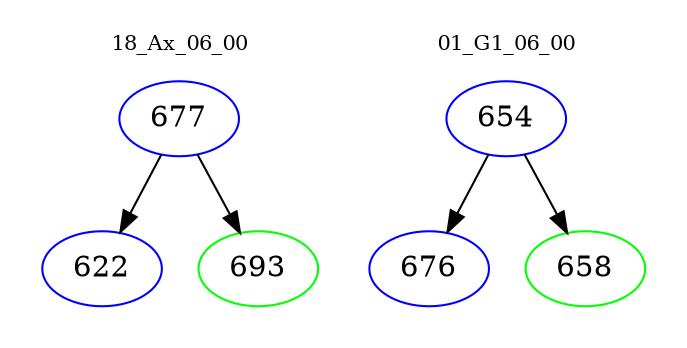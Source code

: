 digraph{
subgraph cluster_0 {
color = white
label = "18_Ax_06_00";
fontsize=10;
T0_677 [label="677", color="blue"]
T0_677 -> T0_622 [color="black"]
T0_622 [label="622", color="blue"]
T0_677 -> T0_693 [color="black"]
T0_693 [label="693", color="green"]
}
subgraph cluster_1 {
color = white
label = "01_G1_06_00";
fontsize=10;
T1_654 [label="654", color="blue"]
T1_654 -> T1_676 [color="black"]
T1_676 [label="676", color="blue"]
T1_654 -> T1_658 [color="black"]
T1_658 [label="658", color="green"]
}
}
